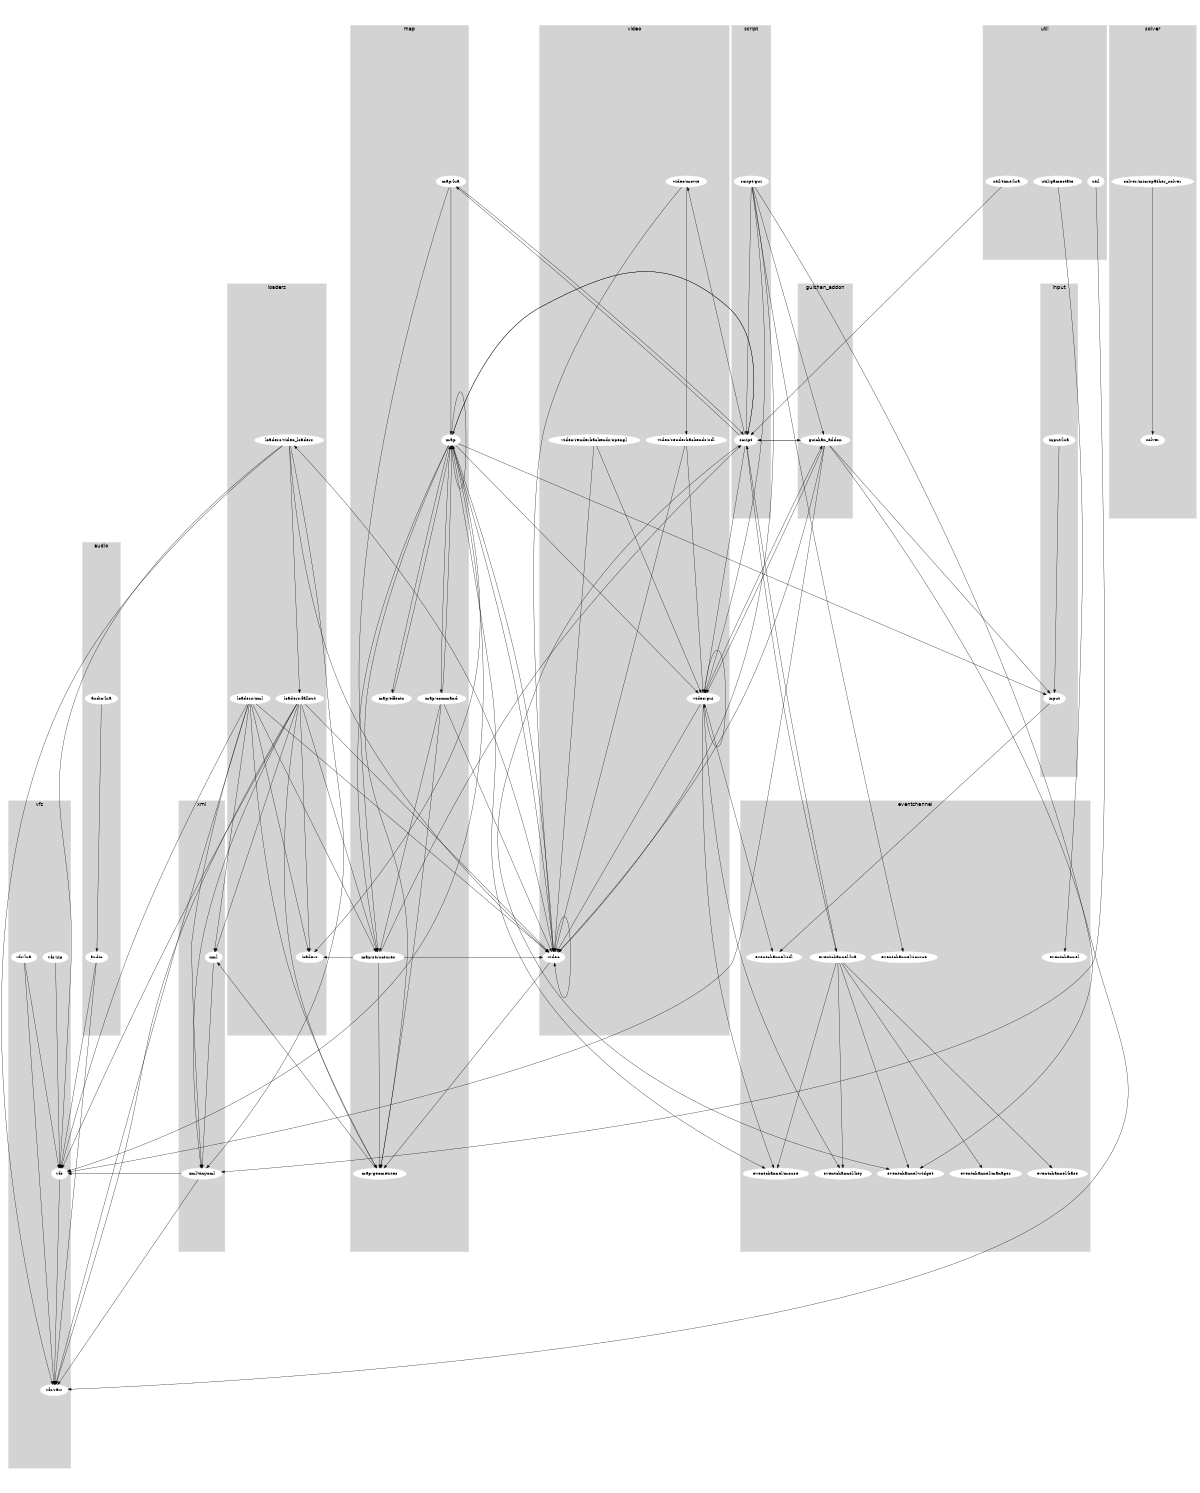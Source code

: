 digraph "source tree" {
    overlap=scale;
    size="8,10";
    ratio="fill";
    fontsize="16";
    fontname="Helvetica";
    clusterrank="local";
subgraph cluster_0 {
    style=filled;
    color=lightgrey;
    node [style=filled,color=white];
    "xml"; "xml/tinyxml"
    label = "xml";
}
subgraph cluster_1 {
    style=filled;
    color=lightgrey;
    node [style=filled,color=white];
    "map"; "map/command"; "map/lua"; "map/structures"; "map/effects"; "map/geometries"
    label = "map";
}
subgraph cluster_2 {
    style=filled;
    color=lightgrey;
    node [style=filled,color=white];
    "script/gui"; "script"
    label = "script";
}
subgraph cluster_3 {
    style=filled;
    color=lightgrey;
    node [style=filled,color=white];
    "solver"; "solver/micropather_solver"
    label = "solver";
}
subgraph cluster_4 {
    style=filled;
    color=lightgrey;
    node [style=filled,color=white];
    "guichan_addon"
    label = "guichan_addon";
}
subgraph cluster_5 {
    style=filled;
    color=lightgrey;
    node [style=filled,color=white];
    "eventchannel/base"; "eventchannel"; "eventchannel/mouse"; "eventchannel/key"; "eventchannel/lua"; "eventchannel/source"; "eventchannel/widget"; "eventchannel/manager"; "eventchannel/sdl"
    label = "eventchannel";
}
subgraph cluster_6 {
    style=filled;
    color=lightgrey;
    node [style=filled,color=white];
    "loaders/video_loaders"; "loaders/xml"; "loaders/fallout"; "loaders"
    label = "loaders";
}
subgraph cluster_7 {
    style=filled;
    color=lightgrey;
    node [style=filled,color=white];
    "util"; "util/gamestate"; "util/time/lua"
    label = "util";
}
subgraph cluster_8 {
    style=filled;
    color=lightgrey;
    node [style=filled,color=white];
    "video/movie"; "video"; "video/gui"; "video/renderbackends/opengl"; "video/renderbackends/sdl"
    label = "video";
}
subgraph cluster_9 {
    style=filled;
    color=lightgrey;
    node [style=filled,color=white];
    "input"; "input/lua"
    label = "input";
}
subgraph cluster_10 {
    style=filled;
    color=lightgrey;
    node [style=filled,color=white];
    "audio"; "audio/lua"
    label = "audio";
}
subgraph cluster_11 {
    style=filled;
    color=lightgrey;
    node [style=filled,color=white];
    "vfs/zip"; "vfs/lua"; "vfs"; "vfs/raw"
    label = "vfs";
}
    "util/gamestate" -> "eventchannel"
    "audio/lua" -> "audio"
    "loaders/video_loaders" -> "xml/tinyxml"
    "loaders/video_loaders" -> "loaders/fallout"
    "loaders/video_loaders" -> "video"
    "loaders/video_loaders" -> "vfs"
    "loaders/video_loaders" -> "vfs/raw"
    "video/renderbackends/opengl" -> "video/gui"
    "video/renderbackends/opengl" -> "video"
    "eventchannel/lua" -> "script"
    "eventchannel/lua" -> "eventchannel/base"
    "eventchannel/lua" -> "eventchannel/mouse"
    "eventchannel/lua" -> "eventchannel/key"
    "eventchannel/lua" -> "eventchannel/widget"
    "eventchannel/lua" -> "eventchannel/manager"
    "script/gui" -> "video/gui"
    "script/gui" -> "script"
    "script/gui" -> "guichan_addon"
    "script/gui" -> "video"
    "script/gui" -> "eventchannel/source"
    "script/gui" -> "eventchannel/widget"
    "map/geometries" -> "xml"
    "xml" -> "xml/tinyxml"
    "map/command" -> "map"
    "map/command" -> "video"
    "map/command" -> "map/structures"
    "map/command" -> "map/geometries"
    "video/gui" -> "video/gui"
    "video/gui" -> "eventchannel/mouse"
    "video/gui" -> "eventchannel/key"
    "video/gui" -> "video"
    "video/gui" -> "guichan_addon"
    "video/gui" -> "eventchannel/sdl"
    "script" -> "map"
    "script" -> "video/movie"
    "script" -> "video/gui"
    "script" -> "map/lua"
    "script" -> "guichan_addon"
    "script" -> "eventchannel/lua"
    "script" -> "eventchannel/widget"
    "loaders/xml" -> "xml"
    "loaders/xml" -> "map/structures"
    "loaders/xml" -> "loaders"
    "loaders/xml" -> "video"
    "loaders/xml" -> "vfs/raw"
    "loaders/xml" -> "xml/tinyxml"
    "loaders/xml" -> "vfs"
    "loaders/xml" -> "map/geometries"
    "input/lua" -> "input"
    "solver/micropather_solver" -> "solver"
    "xml/tinyxml" -> "vfs"
    "xml/tinyxml" -> "vfs/raw"
    "map/lua" -> "map"
    "map/lua" -> "map/structures"
    "map/lua" -> "script"
    "input" -> "eventchannel/sdl"
    "map" -> "map"
    "map" -> "map/command"
    "map" -> "video/gui"
    "map" -> "script"
    "map" -> "map/structures"
    "map" -> "eventchannel/mouse"
    "map" -> "video"
    "map" -> "map/effects"
    "map" -> "input"
    "map" -> "loaders"
    "map" -> "vfs"
    "map" -> "map/geometries"
    "util" -> "xml/tinyxml"
    "map/effects" -> "map"
    "vfs/lua" -> "vfs"
    "vfs/lua" -> "vfs/raw"
    "video/movie" -> "video"
    "video/movie" -> "video/renderbackends/sdl"
    "vfs/zip" -> "vfs"
    "loaders/fallout" -> "xml"
    "loaders/fallout" -> "map/structures"
    "loaders/fallout" -> "loaders"
    "loaders/fallout" -> "video"
    "loaders/fallout" -> "vfs/raw"
    "loaders/fallout" -> "xml/tinyxml"
    "loaders/fallout" -> "vfs"
    "loaders/fallout" -> "map/geometries"
    "video/renderbackends/sdl" -> "video/gui"
    "video/renderbackends/sdl" -> "video"
    "map/structures" -> "loaders"
    "map/structures" -> "script"
    "map/structures" -> "video"
    "map/structures" -> "map/geometries"
    "guichan_addon" -> "video/gui"
    "guichan_addon" -> "script"
    "guichan_addon" -> "video"
    "guichan_addon" -> "vfs/raw"
    "guichan_addon" -> "input"
    "guichan_addon" -> "vfs"
    "video" -> "loaders/video_loaders"
    "video" -> "map"
    "video" -> "video"
    "video" -> "map/geometries"
    "audio" -> "vfs"
    "audio" -> "vfs/raw"
    "vfs" -> "vfs/raw"
    "util/time/lua" -> "script"
}